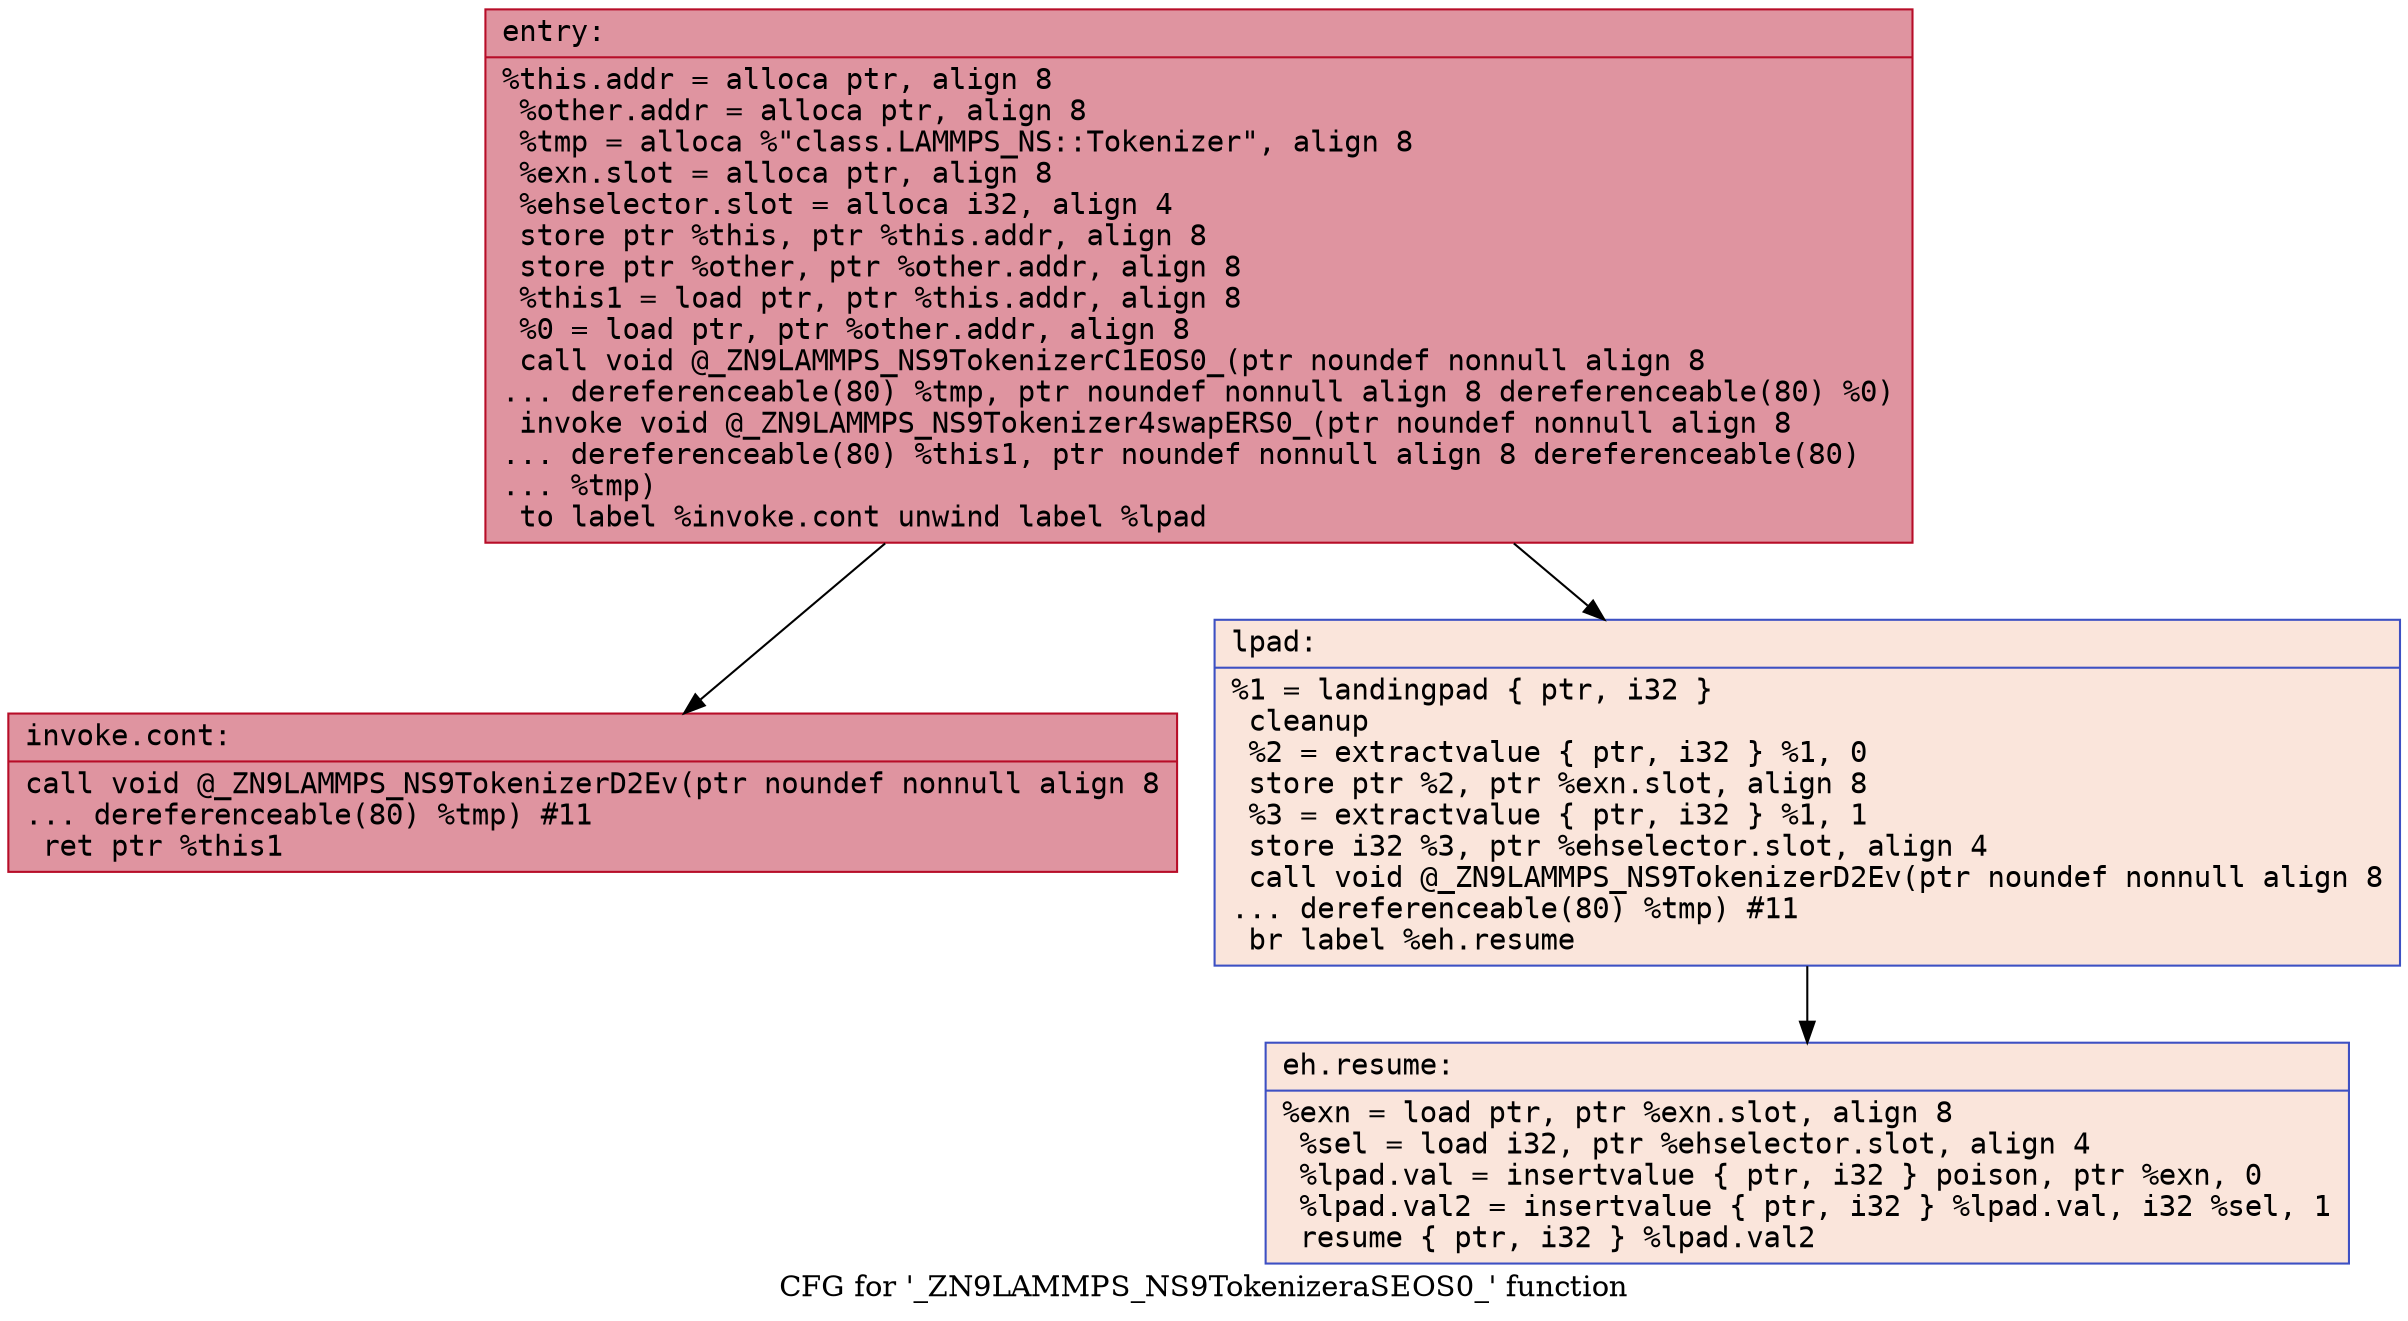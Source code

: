 digraph "CFG for '_ZN9LAMMPS_NS9TokenizeraSEOS0_' function" {
	label="CFG for '_ZN9LAMMPS_NS9TokenizeraSEOS0_' function";

	Node0x55ce20bb9710 [shape=record,color="#b70d28ff", style=filled, fillcolor="#b70d2870" fontname="Courier",label="{entry:\l|  %this.addr = alloca ptr, align 8\l  %other.addr = alloca ptr, align 8\l  %tmp = alloca %\"class.LAMMPS_NS::Tokenizer\", align 8\l  %exn.slot = alloca ptr, align 8\l  %ehselector.slot = alloca i32, align 4\l  store ptr %this, ptr %this.addr, align 8\l  store ptr %other, ptr %other.addr, align 8\l  %this1 = load ptr, ptr %this.addr, align 8\l  %0 = load ptr, ptr %other.addr, align 8\l  call void @_ZN9LAMMPS_NS9TokenizerC1EOS0_(ptr noundef nonnull align 8\l... dereferenceable(80) %tmp, ptr noundef nonnull align 8 dereferenceable(80) %0)\l  invoke void @_ZN9LAMMPS_NS9Tokenizer4swapERS0_(ptr noundef nonnull align 8\l... dereferenceable(80) %this1, ptr noundef nonnull align 8 dereferenceable(80)\l... %tmp)\l          to label %invoke.cont unwind label %lpad\l}"];
	Node0x55ce20bb9710 -> Node0x55ce20bb9e50[tooltip="entry -> invoke.cont\nProbability 100.00%" ];
	Node0x55ce20bb9710 -> Node0x55ce20bb9ea0[tooltip="entry -> lpad\nProbability 0.00%" ];
	Node0x55ce20bb9e50 [shape=record,color="#b70d28ff", style=filled, fillcolor="#b70d2870" fontname="Courier",label="{invoke.cont:\l|  call void @_ZN9LAMMPS_NS9TokenizerD2Ev(ptr noundef nonnull align 8\l... dereferenceable(80) %tmp) #11\l  ret ptr %this1\l}"];
	Node0x55ce20bb9ea0 [shape=record,color="#3d50c3ff", style=filled, fillcolor="#f4c5ad70" fontname="Courier",label="{lpad:\l|  %1 = landingpad \{ ptr, i32 \}\l          cleanup\l  %2 = extractvalue \{ ptr, i32 \} %1, 0\l  store ptr %2, ptr %exn.slot, align 8\l  %3 = extractvalue \{ ptr, i32 \} %1, 1\l  store i32 %3, ptr %ehselector.slot, align 4\l  call void @_ZN9LAMMPS_NS9TokenizerD2Ev(ptr noundef nonnull align 8\l... dereferenceable(80) %tmp) #11\l  br label %eh.resume\l}"];
	Node0x55ce20bb9ea0 -> Node0x55ce20bba5e0[tooltip="lpad -> eh.resume\nProbability 100.00%" ];
	Node0x55ce20bba5e0 [shape=record,color="#3d50c3ff", style=filled, fillcolor="#f4c5ad70" fontname="Courier",label="{eh.resume:\l|  %exn = load ptr, ptr %exn.slot, align 8\l  %sel = load i32, ptr %ehselector.slot, align 4\l  %lpad.val = insertvalue \{ ptr, i32 \} poison, ptr %exn, 0\l  %lpad.val2 = insertvalue \{ ptr, i32 \} %lpad.val, i32 %sel, 1\l  resume \{ ptr, i32 \} %lpad.val2\l}"];
}
